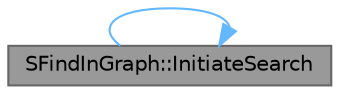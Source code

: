 digraph "SFindInGraph::InitiateSearch"
{
 // INTERACTIVE_SVG=YES
 // LATEX_PDF_SIZE
  bgcolor="transparent";
  edge [fontname=Helvetica,fontsize=10,labelfontname=Helvetica,labelfontsize=10];
  node [fontname=Helvetica,fontsize=10,shape=box,height=0.2,width=0.4];
  rankdir="LR";
  Node1 [id="Node000001",label="SFindInGraph::InitiateSearch",height=0.2,width=0.4,color="gray40", fillcolor="grey60", style="filled", fontcolor="black",tooltip="Begins the search based on the SearchValue."];
  Node1 -> Node1 [id="edge1_Node000001_Node000001",color="steelblue1",style="solid",tooltip=" "];
}
